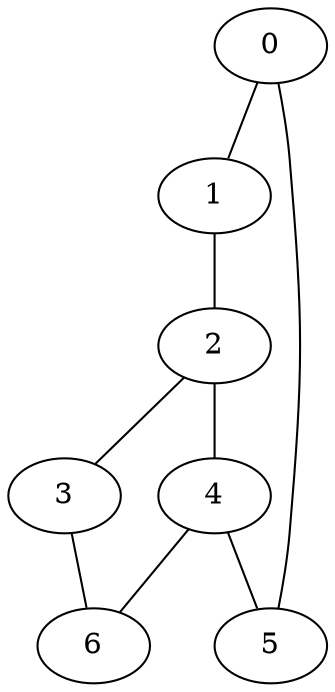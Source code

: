 graph "sampletest150-mod3_image1.bmp" {
	0	 [type=corner,
		x=4,
		y="-5"];
	1	 [type=corner,
		x=520,
		y="-5"];
	0 -- 1	 [angle0=".00",
		frequency=1,
		type0=line];
	5	 [type=corner,
		x="-4",
		y=432];
	0 -- 5	 [angle0="-1.55",
		frequency=1,
		type0=line];
	2	 [type=intersection,
		x=513,
		y=460];
	1 -- 2	 [angle0="-1.56",
		frequency=1,
		type0=line];
	4	 [type=intersection,
		x=11,
		y=456];
	2 -- 4	 [angle0=".01",
		frequency=1,
		type0=line];
	3	 [type=corner,
		x=497,
		y=548];
	2 -- 3	 [angle0="-1.39",
		frequency=1,
		type0=line];
	6	 [type=corner,
		x=21,
		y=544];
	3 -- 6	 [angle0=".01",
		frequency=1,
		type0=line];
	4 -- 5	 [angle0="1.01",
		frequency=1,
		type0=line];
	4 -- 6	 [angle0="1.46",
		frequency=1,
		type0=line];
}
